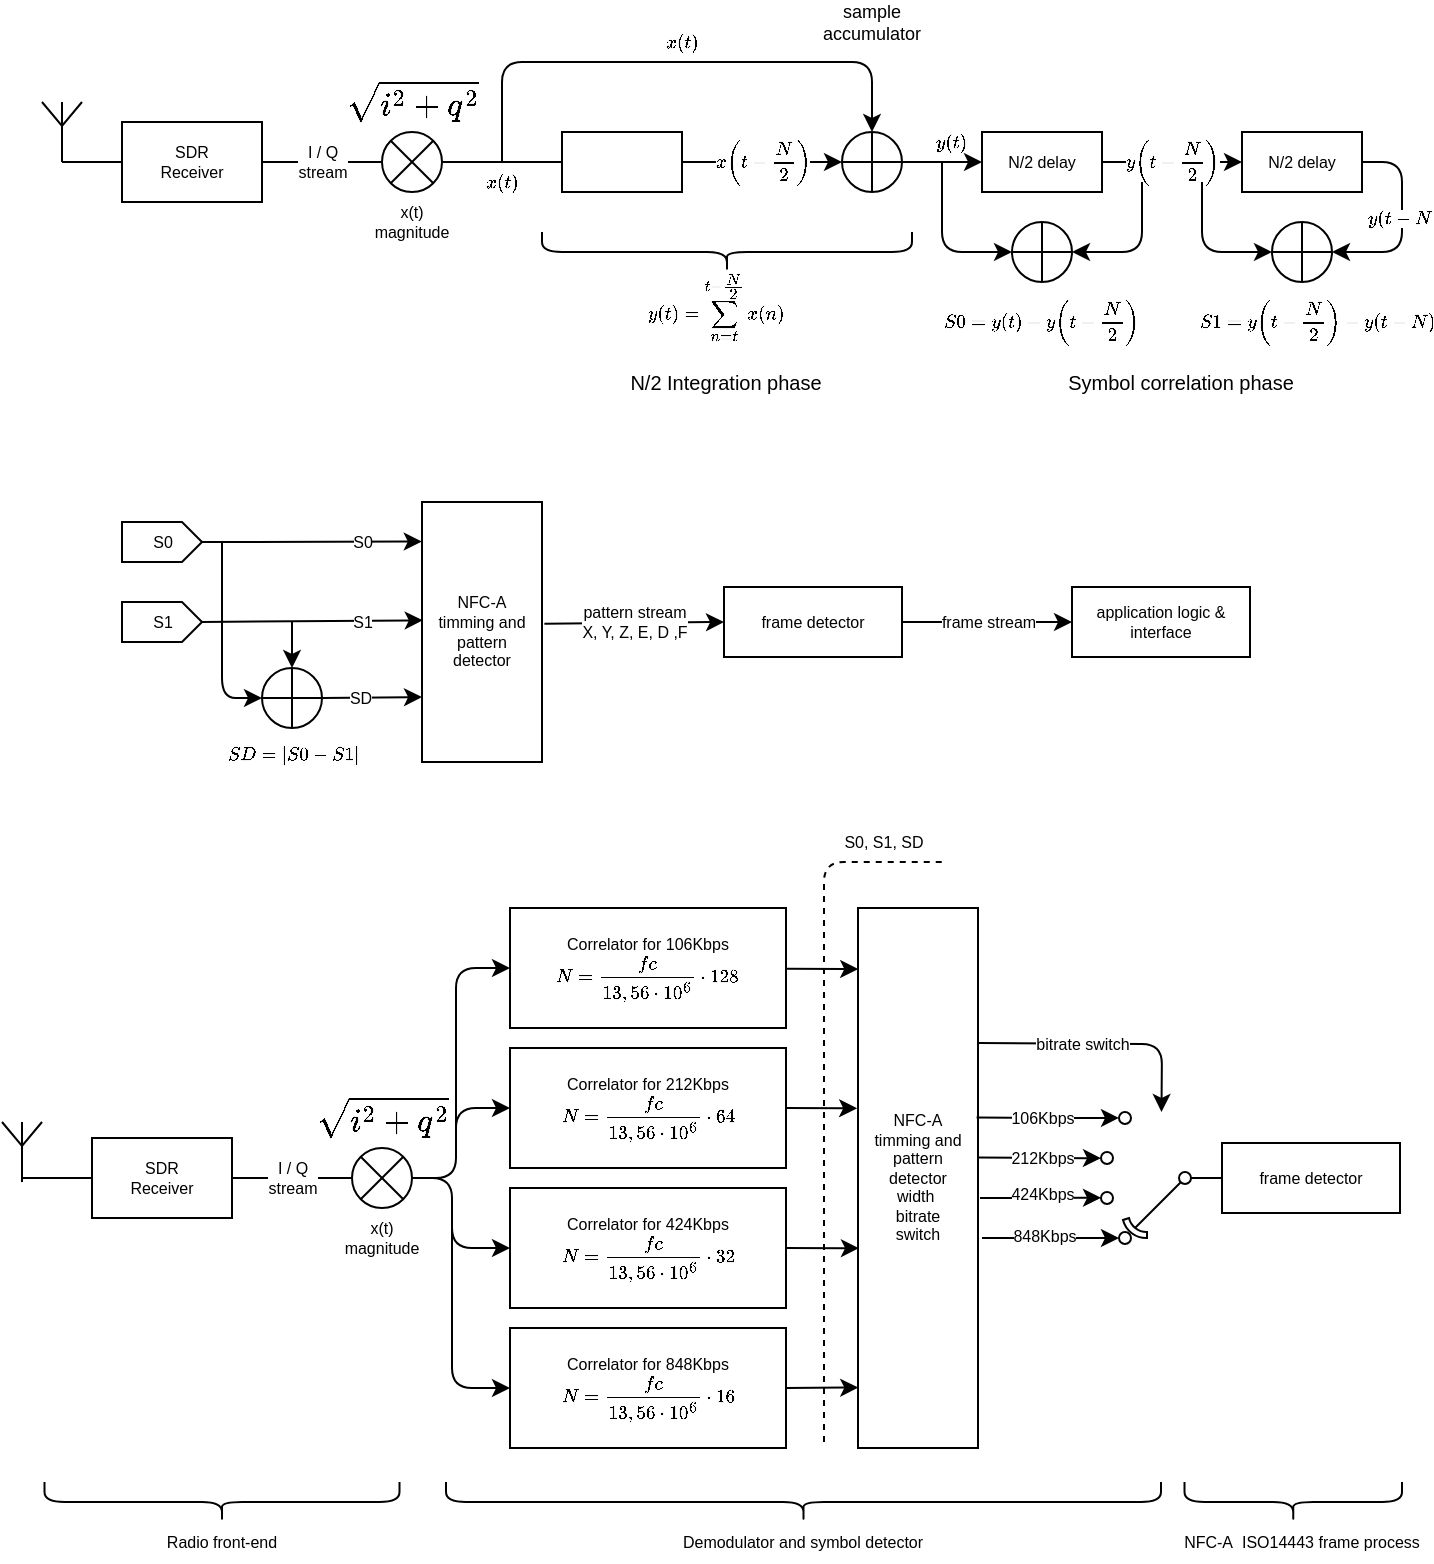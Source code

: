 <mxfile version="12.4.2" type="device" pages="1"><diagram id="KzecghBcAz45nVt6LYhF" name="Page-1"><mxGraphModel dx="805" dy="462" grid="0" gridSize="10" guides="1" tooltips="1" connect="1" arrows="1" fold="1" page="1" pageScale="1" pageWidth="827" pageHeight="1169" math="1" shadow="0"><root><mxCell id="0"/><mxCell id="1" parent="0"/><mxCell id="un3lmGQ74TTck5vZ8iia-1" value="" style="verticalLabelPosition=bottom;shadow=0;dashed=0;align=center;html=1;verticalAlign=top;shape=mxgraph.electrical.radio.aerial_-_antenna_1;" vertex="1" parent="1"><mxGeometry x="60" y="110" width="20" height="30" as="geometry"/></mxCell><mxCell id="un3lmGQ74TTck5vZ8iia-8" value="SDR&lt;br style=&quot;font-size: 8px;&quot;&gt;Receiver" style="rounded=0;whiteSpace=wrap;html=1;fontSize=8;" vertex="1" parent="1"><mxGeometry x="100" y="120" width="70" height="40" as="geometry"/></mxCell><mxCell id="un3lmGQ74TTck5vZ8iia-9" value="" style="endArrow=none;html=1;fontSize=8;entryX=0;entryY=0.5;entryDx=0;entryDy=0;exitX=0.5;exitY=1;exitDx=0;exitDy=0;exitPerimeter=0;" edge="1" parent="1" source="un3lmGQ74TTck5vZ8iia-1" target="un3lmGQ74TTck5vZ8iia-8"><mxGeometry width="50" height="50" relative="1" as="geometry"><mxPoint x="20" y="230" as="sourcePoint"/><mxPoint x="70" y="180" as="targetPoint"/></mxGeometry></mxCell><mxCell id="un3lmGQ74TTck5vZ8iia-11" value="&lt;span&gt;I / Q&lt;br&gt;stream&lt;/span&gt;" style="endArrow=none;html=1;fontSize=8;entryX=0;entryY=0.5;entryDx=0;entryDy=0;exitX=1;exitY=0.5;exitDx=0;exitDy=0;fontStyle=0" edge="1" parent="1" source="un3lmGQ74TTck5vZ8iia-8" target="un3lmGQ74TTck5vZ8iia-10"><mxGeometry width="50" height="50" relative="1" as="geometry"><mxPoint x="220" y="260" as="sourcePoint"/><mxPoint x="270" y="210" as="targetPoint"/></mxGeometry></mxCell><mxCell id="un3lmGQ74TTck5vZ8iia-15" value="`x(t)`" style="endArrow=none;html=1;fontSize=8;exitX=1;exitY=0.5;exitDx=0;exitDy=0;entryX=0;entryY=0.5;entryDx=0;entryDy=0;labelBorderColor=none;fontStyle=1" edge="1" parent="1" source="un3lmGQ74TTck5vZ8iia-10" target="un3lmGQ74TTck5vZ8iia-22"><mxGeometry y="-10" width="50" height="50" relative="1" as="geometry"><mxPoint x="250" y="230" as="sourcePoint"/><mxPoint x="297.5" y="140.0" as="targetPoint"/><mxPoint as="offset"/></mxGeometry></mxCell><mxCell id="un3lmGQ74TTck5vZ8iia-29" value="" style="group" vertex="1" connectable="0" parent="1"><mxGeometry x="320" y="125" width="60" height="30" as="geometry"/></mxCell><mxCell id="un3lmGQ74TTck5vZ8iia-23" value="" style="group" vertex="1" connectable="0" parent="un3lmGQ74TTck5vZ8iia-29"><mxGeometry width="60" height="30" as="geometry"/></mxCell><mxCell id="un3lmGQ74TTck5vZ8iia-17" value="N/2 delay" style="text;html=1;strokeColor=none;fillColor=none;align=center;verticalAlign=middle;whiteSpace=wrap;rounded=0;fontSize=8;" vertex="1" parent="un3lmGQ74TTck5vZ8iia-23"><mxGeometry x="8.571" y="5" width="42.857" height="20" as="geometry"/></mxCell><mxCell id="un3lmGQ74TTck5vZ8iia-22" value="" style="rounded=0;whiteSpace=wrap;html=1;fontSize=8;" vertex="1" parent="un3lmGQ74TTck5vZ8iia-23"><mxGeometry width="60" height="30" as="geometry"/></mxCell><mxCell id="un3lmGQ74TTck5vZ8iia-32" value="`x(t-N/2)`" style="endArrow=classic;html=1;fontSize=8;entryX=0;entryY=0.5;entryDx=0;entryDy=0;fontStyle=1;exitX=1;exitY=0.5;exitDx=0;exitDy=0;" edge="1" parent="1" source="un3lmGQ74TTck5vZ8iia-22" target="un3lmGQ74TTck5vZ8iia-31"><mxGeometry width="50" height="50" relative="1" as="geometry"><mxPoint x="390" y="140" as="sourcePoint"/><mxPoint x="441" y="140.0" as="targetPoint"/><mxPoint as="offset"/></mxGeometry></mxCell><mxCell id="un3lmGQ74TTck5vZ8iia-33" value="`x(t)`" style="endArrow=classic;html=1;fontSize=8;entryX=0.5;entryY=0;entryDx=0;entryDy=0;fontStyle=1" edge="1" parent="1" target="un3lmGQ74TTck5vZ8iia-31"><mxGeometry x="0.037" y="10" width="50" height="50" relative="1" as="geometry"><mxPoint x="290" y="140" as="sourcePoint"/><mxPoint x="450" y="150.0" as="targetPoint"/><Array as="points"><mxPoint x="290" y="90"/><mxPoint x="410" y="90"/><mxPoint x="475" y="90"/></Array><mxPoint as="offset"/></mxGeometry></mxCell><mxCell id="un3lmGQ74TTck5vZ8iia-37" value="" style="group;fontStyle=0" vertex="1" connectable="0" parent="1"><mxGeometry x="210" y="100" width="70" height="80" as="geometry"/></mxCell><mxCell id="un3lmGQ74TTck5vZ8iia-14" value="" style="group" vertex="1" connectable="0" parent="un3lmGQ74TTck5vZ8iia-37"><mxGeometry width="70" height="55" as="geometry"/></mxCell><mxCell id="un3lmGQ74TTck5vZ8iia-10" value="" style="shape=sumEllipse;perimeter=ellipsePerimeter;whiteSpace=wrap;html=1;backgroundOutline=1;fontSize=8;" vertex="1" parent="un3lmGQ74TTck5vZ8iia-14"><mxGeometry x="20" y="25" width="30" height="30" as="geometry"/></mxCell><mxCell id="un3lmGQ74TTck5vZ8iia-13" value="&lt;span style=&quot;font-family: &amp;#34;courier new&amp;#34; , &amp;#34;courier&amp;#34; , monospace ; font-size: 14px ; text-align: left ; background-color: rgb(255 , 255 , 255)&quot;&gt;`sqrt(i^2+q^2)`&lt;/span&gt;&lt;span style=&quot;font-family: &amp;#34;courier new&amp;#34; , &amp;#34;courier&amp;#34; , monospace ; font-size: 14px ; text-align: left ; background-color: rgb(255 , 255 , 255)&quot;&gt;&lt;br&gt;&lt;/span&gt;" style="text;html=1;strokeColor=none;fillColor=none;align=center;verticalAlign=middle;whiteSpace=wrap;rounded=0;fontSize=8;" vertex="1" parent="un3lmGQ74TTck5vZ8iia-14"><mxGeometry width="70" height="20" as="geometry"/></mxCell><mxCell id="un3lmGQ74TTck5vZ8iia-36" value="x(t)&lt;br&gt;magnitude" style="text;html=1;strokeColor=none;fillColor=none;align=center;verticalAlign=middle;whiteSpace=wrap;rounded=0;fontSize=8;" vertex="1" parent="un3lmGQ74TTck5vZ8iia-37"><mxGeometry x="15" y="60" width="40" height="20" as="geometry"/></mxCell><mxCell id="un3lmGQ74TTck5vZ8iia-31" value="" style="shape=orEllipse;perimeter=ellipsePerimeter;whiteSpace=wrap;html=1;backgroundOutline=1;fontSize=8;" vertex="1" parent="1"><mxGeometry x="460" y="125" width="30" height="30" as="geometry"/></mxCell><mxCell id="un3lmGQ74TTck5vZ8iia-34" value="&lt;span style=&quot;font-family: arial, helvetica, sans-serif; font-size: 8px; white-space: normal;&quot;&gt;`y(t)=sum_(n=t)^(t-N/2)x(n)`&lt;br style=&quot;font-size: 8px;&quot;&gt;&lt;/span&gt;" style="text;html=1;strokeColor=none;fillColor=none;align=center;verticalAlign=middle;whiteSpace=wrap;rounded=0;fontSize=8;" vertex="1" parent="1"><mxGeometry x="357" y="193" width="80" height="40" as="geometry"/></mxCell><mxCell id="un3lmGQ74TTck5vZ8iia-38" value="sample&lt;br style=&quot;font-size: 9px;&quot;&gt;accumulator" style="text;html=1;strokeColor=none;fillColor=none;align=center;verticalAlign=middle;whiteSpace=wrap;rounded=0;fontSize=9;" vertex="1" parent="1"><mxGeometry x="455" y="60" width="40" height="20" as="geometry"/></mxCell><mxCell id="un3lmGQ74TTck5vZ8iia-39" value="N/2 delay" style="rounded=0;whiteSpace=wrap;html=1;fontSize=8;" vertex="1" parent="1"><mxGeometry x="530" y="125" width="60" height="30" as="geometry"/></mxCell><mxCell id="un3lmGQ74TTck5vZ8iia-40" value="`y(t)`" style="endArrow=classic;html=1;fontSize=8;exitX=1;exitY=0.5;exitDx=0;exitDy=0;entryX=0;entryY=0.5;entryDx=0;entryDy=0;fontStyle=1" edge="1" parent="1" source="un3lmGQ74TTck5vZ8iia-31" target="un3lmGQ74TTck5vZ8iia-39"><mxGeometry x="0.2" y="10" width="50" height="50" relative="1" as="geometry"><mxPoint x="550" y="290" as="sourcePoint"/><mxPoint x="600" y="240" as="targetPoint"/><mxPoint as="offset"/></mxGeometry></mxCell><mxCell id="un3lmGQ74TTck5vZ8iia-41" value="N/2 delay" style="rounded=0;whiteSpace=wrap;html=1;fontSize=8;" vertex="1" parent="1"><mxGeometry x="660" y="125" width="60" height="30" as="geometry"/></mxCell><mxCell id="un3lmGQ74TTck5vZ8iia-42" value="`y(t-N/2)`" style="endArrow=classic;html=1;fontSize=8;exitX=1;exitY=0.5;exitDx=0;exitDy=0;fontStyle=1" edge="1" parent="1" source="un3lmGQ74TTck5vZ8iia-39" target="un3lmGQ74TTck5vZ8iia-41"><mxGeometry width="50" height="50" relative="1" as="geometry"><mxPoint x="670" y="250" as="sourcePoint"/><mxPoint x="720" y="200" as="targetPoint"/></mxGeometry></mxCell><mxCell id="un3lmGQ74TTck5vZ8iia-44" value="" style="shape=orEllipse;perimeter=ellipsePerimeter;whiteSpace=wrap;html=1;backgroundOutline=1;fontSize=8;" vertex="1" parent="1"><mxGeometry x="545" y="170" width="30" height="30" as="geometry"/></mxCell><mxCell id="un3lmGQ74TTck5vZ8iia-48" value="" style="endArrow=classic;html=1;fontSize=8;entryX=0;entryY=0.5;entryDx=0;entryDy=0;" edge="1" parent="1" target="un3lmGQ74TTck5vZ8iia-44"><mxGeometry width="50" height="50" relative="1" as="geometry"><mxPoint x="510" y="140" as="sourcePoint"/><mxPoint x="400" y="340" as="targetPoint"/><Array as="points"><mxPoint x="510" y="185"/></Array></mxGeometry></mxCell><mxCell id="un3lmGQ74TTck5vZ8iia-51" value="" style="shape=orEllipse;perimeter=ellipsePerimeter;whiteSpace=wrap;html=1;backgroundOutline=1;fontSize=8;" vertex="1" parent="1"><mxGeometry x="675" y="170" width="30" height="30" as="geometry"/></mxCell><mxCell id="un3lmGQ74TTck5vZ8iia-55" value="" style="endArrow=classic;html=1;fontSize=8;entryX=0;entryY=0.5;entryDx=0;entryDy=0;" edge="1" parent="1" target="un3lmGQ74TTck5vZ8iia-51"><mxGeometry width="50" height="50" relative="1" as="geometry"><mxPoint x="640" y="150" as="sourcePoint"/><mxPoint x="680" y="290" as="targetPoint"/><Array as="points"><mxPoint x="640" y="185"/></Array></mxGeometry></mxCell><mxCell id="un3lmGQ74TTck5vZ8iia-56" value="" style="endArrow=classic;html=1;fontSize=8;entryX=1;entryY=0.5;entryDx=0;entryDy=0;" edge="1" parent="1" target="un3lmGQ74TTck5vZ8iia-44"><mxGeometry width="50" height="50" relative="1" as="geometry"><mxPoint x="610" y="150" as="sourcePoint"/><mxPoint x="330" y="300" as="targetPoint"/><Array as="points"><mxPoint x="610" y="185"/></Array></mxGeometry></mxCell><mxCell id="un3lmGQ74TTck5vZ8iia-59" value="`y(t-N)`" style="endArrow=classic;html=1;fontSize=8;exitX=1;exitY=0.5;exitDx=0;exitDy=0;entryX=1;entryY=0.5;entryDx=0;entryDy=0;fontStyle=0" edge="1" parent="1" source="un3lmGQ74TTck5vZ8iia-41" target="un3lmGQ74TTck5vZ8iia-51"><mxGeometry x="-0.048" width="50" height="50" relative="1" as="geometry"><mxPoint x="750" y="270" as="sourcePoint"/><mxPoint x="800" y="220" as="targetPoint"/><Array as="points"><mxPoint x="740" y="140"/><mxPoint x="740" y="185"/></Array><mxPoint as="offset"/></mxGeometry></mxCell><mxCell id="un3lmGQ74TTck5vZ8iia-60" value="`S0=y(t)-y(t-N/2)`" style="text;html=1;strokeColor=none;fillColor=none;align=center;verticalAlign=middle;whiteSpace=wrap;rounded=0;fontSize=8;" vertex="1" parent="1"><mxGeometry x="515" y="210" width="90" height="20" as="geometry"/></mxCell><mxCell id="un3lmGQ74TTck5vZ8iia-61" value="" style="shape=curlyBracket;whiteSpace=wrap;html=1;rounded=1;fontSize=7;rotation=-90;" vertex="1" parent="1"><mxGeometry x="392.5" y="92.5" width="20" height="185" as="geometry"/></mxCell><mxCell id="un3lmGQ74TTck5vZ8iia-63" value="`S1=y(t-N/2)-y(t-N)`" style="text;html=1;strokeColor=none;fillColor=none;align=center;verticalAlign=middle;whiteSpace=wrap;rounded=0;fontSize=8;" vertex="1" parent="1"><mxGeometry x="650" y="210" width="95" height="20" as="geometry"/></mxCell><mxCell id="un3lmGQ74TTck5vZ8iia-67" value="N/2 Integration phase" style="text;html=1;strokeColor=none;fillColor=none;align=center;verticalAlign=middle;whiteSpace=wrap;rounded=0;fontSize=10;" vertex="1" parent="1"><mxGeometry x="347.5" y="240" width="107.5" height="20" as="geometry"/></mxCell><mxCell id="un3lmGQ74TTck5vZ8iia-68" value="Symbol correlation phase" style="text;html=1;strokeColor=none;fillColor=none;align=center;verticalAlign=middle;whiteSpace=wrap;rounded=0;fontSize=10;" vertex="1" parent="1"><mxGeometry x="567.5" y="240" width="122.5" height="20" as="geometry"/></mxCell><mxCell id="un3lmGQ74TTck5vZ8iia-69" value="NFC-A&lt;br&gt;timming and&lt;br&gt;pattern&lt;br&gt;detector" style="rounded=0;whiteSpace=wrap;html=1;fontSize=8;" vertex="1" parent="1"><mxGeometry x="250" y="310" width="60" height="130" as="geometry"/></mxCell><mxCell id="un3lmGQ74TTck5vZ8iia-71" value="S0" style="html=1;shadow=0;dashed=0;align=center;verticalAlign=middle;shape=mxgraph.arrows2.arrow;dy=0;dx=10;notch=0;fontSize=8;" vertex="1" parent="1"><mxGeometry x="100" y="320" width="40" height="20" as="geometry"/></mxCell><mxCell id="un3lmGQ74TTck5vZ8iia-72" value="S1" style="html=1;shadow=0;dashed=0;align=center;verticalAlign=middle;shape=mxgraph.arrows2.arrow;dy=0;dx=10;notch=0;fontSize=8;" vertex="1" parent="1"><mxGeometry x="100" y="360" width="40" height="20" as="geometry"/></mxCell><mxCell id="un3lmGQ74TTck5vZ8iia-73" value="" style="shape=orEllipse;perimeter=ellipsePerimeter;whiteSpace=wrap;html=1;backgroundOutline=1;fontSize=8;" vertex="1" parent="1"><mxGeometry x="170" y="393" width="30" height="30" as="geometry"/></mxCell><mxCell id="un3lmGQ74TTck5vZ8iia-74" value="" style="endArrow=classic;html=1;fontSize=8;exitX=1;exitY=0.5;exitDx=0;exitDy=0;exitPerimeter=0;entryX=-0.002;entryY=0.152;entryDx=0;entryDy=0;entryPerimeter=0;" edge="1" parent="1" source="un3lmGQ74TTck5vZ8iia-71" target="un3lmGQ74TTck5vZ8iia-69"><mxGeometry width="50" height="50" relative="1" as="geometry"><mxPoint x="200" y="370" as="sourcePoint"/><mxPoint x="270" y="343" as="targetPoint"/></mxGeometry></mxCell><mxCell id="un3lmGQ74TTck5vZ8iia-77" value="S0" style="text;html=1;align=center;verticalAlign=middle;resizable=0;points=[];;labelBackgroundColor=#ffffff;fontSize=8;" vertex="1" connectable="0" parent="un3lmGQ74TTck5vZ8iia-74"><mxGeometry x="0.313" y="-2" relative="1" as="geometry"><mxPoint x="8" y="-1.84" as="offset"/></mxGeometry></mxCell><mxCell id="un3lmGQ74TTck5vZ8iia-75" value="" style="endArrow=classic;html=1;fontSize=8;exitX=1;exitY=0.5;exitDx=0;exitDy=0;exitPerimeter=0;entryX=0.006;entryY=0.455;entryDx=0;entryDy=0;entryPerimeter=0;" edge="1" parent="1" source="un3lmGQ74TTck5vZ8iia-72" target="un3lmGQ74TTck5vZ8iia-69"><mxGeometry width="50" height="50" relative="1" as="geometry"><mxPoint x="160" y="350" as="sourcePoint"/><mxPoint x="280" y="352.5" as="targetPoint"/></mxGeometry></mxCell><mxCell id="un3lmGQ74TTck5vZ8iia-78" value="S1" style="text;html=1;align=center;verticalAlign=middle;resizable=0;points=[];;labelBackgroundColor=#ffffff;fontSize=8;" vertex="1" connectable="0" parent="un3lmGQ74TTck5vZ8iia-75"><mxGeometry x="0.374" relative="1" as="geometry"><mxPoint x="4" y="0.59" as="offset"/></mxGeometry></mxCell><mxCell id="un3lmGQ74TTck5vZ8iia-76" value="" style="endArrow=classic;html=1;fontSize=8;entryX=0;entryY=0.75;entryDx=0;entryDy=0;exitX=1;exitY=0.5;exitDx=0;exitDy=0;" edge="1" parent="1" source="un3lmGQ74TTck5vZ8iia-73" target="un3lmGQ74TTck5vZ8iia-69"><mxGeometry width="50" height="50" relative="1" as="geometry"><mxPoint x="190" y="440" as="sourcePoint"/><mxPoint x="240" y="390" as="targetPoint"/></mxGeometry></mxCell><mxCell id="un3lmGQ74TTck5vZ8iia-79" value="SD" style="text;html=1;align=center;verticalAlign=middle;resizable=0;points=[];;labelBackgroundColor=#ffffff;fontSize=8;" vertex="1" connectable="0" parent="un3lmGQ74TTck5vZ8iia-76"><mxGeometry x="-0.24" relative="1" as="geometry"><mxPoint as="offset"/></mxGeometry></mxCell><mxCell id="un3lmGQ74TTck5vZ8iia-80" value="" style="endArrow=classic;html=1;fontSize=8;entryX=0.5;entryY=0;entryDx=0;entryDy=0;" edge="1" parent="1" target="un3lmGQ74TTck5vZ8iia-73"><mxGeometry width="50" height="50" relative="1" as="geometry"><mxPoint x="185" y="370" as="sourcePoint"/><mxPoint x="200" y="250" as="targetPoint"/></mxGeometry></mxCell><mxCell id="un3lmGQ74TTck5vZ8iia-81" value="" style="endArrow=classic;html=1;fontSize=8;entryX=0;entryY=0.5;entryDx=0;entryDy=0;" edge="1" parent="1" target="un3lmGQ74TTck5vZ8iia-73"><mxGeometry width="50" height="50" relative="1" as="geometry"><mxPoint x="150" y="330" as="sourcePoint"/><mxPoint x="195" y="403" as="targetPoint"/><Array as="points"><mxPoint x="150" y="408"/></Array></mxGeometry></mxCell><mxCell id="un3lmGQ74TTck5vZ8iia-82" value="frame detector" style="rounded=0;whiteSpace=wrap;html=1;fontSize=8;" vertex="1" parent="1"><mxGeometry x="401" y="352.5" width="89" height="35" as="geometry"/></mxCell><mxCell id="un3lmGQ74TTck5vZ8iia-83" value="pattern stream&lt;br&gt;X, Y, Z, E, D ,F" style="endArrow=classic;html=1;fontSize=8;exitX=1.02;exitY=0.468;exitDx=0;exitDy=0;exitPerimeter=0;entryX=0;entryY=0.5;entryDx=0;entryDy=0;" edge="1" parent="1" source="un3lmGQ74TTck5vZ8iia-69" target="un3lmGQ74TTck5vZ8iia-82"><mxGeometry width="50" height="50" relative="1" as="geometry"><mxPoint x="400" y="470" as="sourcePoint"/><mxPoint x="450" y="420" as="targetPoint"/></mxGeometry></mxCell><mxCell id="un3lmGQ74TTck5vZ8iia-84" value="application logic &amp;amp;&lt;br&gt;interface" style="rounded=0;whiteSpace=wrap;html=1;fontSize=8;" vertex="1" parent="1"><mxGeometry x="575" y="352.5" width="89" height="35" as="geometry"/></mxCell><mxCell id="un3lmGQ74TTck5vZ8iia-85" value="frame stream" style="endArrow=classic;html=1;fontSize=8;entryX=0;entryY=0.5;entryDx=0;entryDy=0;exitX=1;exitY=0.5;exitDx=0;exitDy=0;" edge="1" parent="1" source="un3lmGQ74TTck5vZ8iia-82" target="un3lmGQ74TTck5vZ8iia-84"><mxGeometry width="50" height="50" relative="1" as="geometry"><mxPoint x="520" y="360" as="sourcePoint"/><mxPoint x="560" y="430" as="targetPoint"/></mxGeometry></mxCell><mxCell id="un3lmGQ74TTck5vZ8iia-86" value="`SD=abs(S0-S1)`" style="text;html=1;strokeColor=none;fillColor=none;align=center;verticalAlign=middle;whiteSpace=wrap;rounded=0;fontSize=8;" vertex="1" parent="1"><mxGeometry x="146.5" y="426" width="77" height="20" as="geometry"/></mxCell><mxCell id="un3lmGQ74TTck5vZ8iia-87" value="Correlator for 106Kbps&lt;br&gt;`N=(fc)/(13,56*10^6)*128`" style="rounded=0;whiteSpace=wrap;html=1;fontSize=8;" vertex="1" parent="1"><mxGeometry x="294" y="513" width="138" height="60" as="geometry"/></mxCell><mxCell id="un3lmGQ74TTck5vZ8iia-88" value="Correlator for 212Kbps&lt;br&gt;`N=(fc)/(13,56*10^6)*64`" style="rounded=0;whiteSpace=wrap;html=1;fontSize=8;" vertex="1" parent="1"><mxGeometry x="294" y="583" width="138" height="60" as="geometry"/></mxCell><mxCell id="un3lmGQ74TTck5vZ8iia-89" value="Correlator for 424Kbps&lt;br&gt;`N=(fc)/(13,56*10^6)*32`" style="rounded=0;whiteSpace=wrap;html=1;fontSize=8;" vertex="1" parent="1"><mxGeometry x="294" y="653" width="138" height="60" as="geometry"/></mxCell><mxCell id="un3lmGQ74TTck5vZ8iia-90" value="" style="verticalLabelPosition=bottom;shadow=0;dashed=0;align=center;html=1;verticalAlign=top;shape=mxgraph.electrical.radio.aerial_-_antenna_1;" vertex="1" parent="1"><mxGeometry x="40" y="620" width="20" height="30" as="geometry"/></mxCell><mxCell id="un3lmGQ74TTck5vZ8iia-91" value="SDR&lt;br style=&quot;font-size: 8px;&quot;&gt;Receiver" style="rounded=0;whiteSpace=wrap;html=1;fontSize=8;" vertex="1" parent="1"><mxGeometry x="85" y="628" width="70" height="40" as="geometry"/></mxCell><mxCell id="un3lmGQ74TTck5vZ8iia-92" value="" style="endArrow=none;html=1;fontSize=8;entryX=0;entryY=0.5;entryDx=0;entryDy=0;" edge="1" parent="1" target="un3lmGQ74TTck5vZ8iia-91"><mxGeometry width="50" height="50" relative="1" as="geometry"><mxPoint x="50" y="648" as="sourcePoint"/><mxPoint x="55" y="693" as="targetPoint"/></mxGeometry></mxCell><mxCell id="un3lmGQ74TTck5vZ8iia-93" value="&lt;span&gt;I / Q&lt;br&gt;stream&lt;/span&gt;" style="endArrow=none;html=1;fontSize=8;entryX=0;entryY=0.5;entryDx=0;entryDy=0;exitX=1;exitY=0.5;exitDx=0;exitDy=0;fontStyle=0" edge="1" parent="1" source="un3lmGQ74TTck5vZ8iia-91"><mxGeometry width="50" height="50" relative="1" as="geometry"><mxPoint x="205" y="773" as="sourcePoint"/><mxPoint x="215" y="648" as="targetPoint"/></mxGeometry></mxCell><mxCell id="un3lmGQ74TTck5vZ8iia-99" value="NFC-A&lt;br&gt;timming and&lt;br&gt;pattern&lt;br&gt;detector&lt;br&gt;width&amp;nbsp;&lt;br&gt;bitrate&lt;br&gt;switch" style="rounded=0;whiteSpace=wrap;html=1;fontSize=8;" vertex="1" parent="1"><mxGeometry x="468" y="513" width="60" height="270" as="geometry"/></mxCell><mxCell id="un3lmGQ74TTck5vZ8iia-100" value="" style="endArrow=classic;html=1;fontSize=8;entryX=0.002;entryY=0.113;entryDx=0;entryDy=0;entryPerimeter=0;" edge="1" parent="1" source="un3lmGQ74TTck5vZ8iia-87" target="un3lmGQ74TTck5vZ8iia-99"><mxGeometry width="50" height="50" relative="1" as="geometry"><mxPoint x="452" y="503" as="sourcePoint"/><mxPoint x="502" y="453" as="targetPoint"/></mxGeometry></mxCell><mxCell id="un3lmGQ74TTck5vZ8iia-101" value="" style="endArrow=classic;html=1;fontSize=8;exitX=1;exitY=0.5;exitDx=0;exitDy=0;entryX=-0.007;entryY=0.371;entryDx=0;entryDy=0;entryPerimeter=0;" edge="1" parent="1" source="un3lmGQ74TTck5vZ8iia-88" target="un3lmGQ74TTck5vZ8iia-99"><mxGeometry width="50" height="50" relative="1" as="geometry"><mxPoint x="422" y="793" as="sourcePoint"/><mxPoint x="502" y="763" as="targetPoint"/></mxGeometry></mxCell><mxCell id="un3lmGQ74TTck5vZ8iia-102" value="" style="endArrow=classic;html=1;fontSize=8;exitX=1;exitY=0.5;exitDx=0;exitDy=0;entryX=0.008;entryY=0.63;entryDx=0;entryDy=0;entryPerimeter=0;" edge="1" parent="1" source="un3lmGQ74TTck5vZ8iia-89" target="un3lmGQ74TTck5vZ8iia-99"><mxGeometry width="50" height="50" relative="1" as="geometry"><mxPoint x="432" y="793" as="sourcePoint"/><mxPoint x="482" y="743" as="targetPoint"/></mxGeometry></mxCell><mxCell id="un3lmGQ74TTck5vZ8iia-103" value="" style="pointerEvents=1;verticalLabelPosition=bottom;shadow=0;dashed=0;align=center;html=1;verticalAlign=top;shape=mxgraph.electrical.electro-mechanical.shorting_selector;fontSize=8;rotation=-180;" vertex="1" parent="1"><mxGeometry x="589.5" y="615" width="60" height="66" as="geometry"/></mxCell><mxCell id="un3lmGQ74TTck5vZ8iia-104" value="Correlator for 848Kbps&lt;br&gt;`N=(fc)/(13,56*10^6)*16`" style="rounded=0;whiteSpace=wrap;html=1;fontSize=8;" vertex="1" parent="1"><mxGeometry x="294" y="723" width="138" height="60" as="geometry"/></mxCell><mxCell id="un3lmGQ74TTck5vZ8iia-105" value="" style="endArrow=classic;html=1;fontSize=8;exitX=1;exitY=0.5;exitDx=0;exitDy=0;entryX=0.002;entryY=0.888;entryDx=0;entryDy=0;entryPerimeter=0;" edge="1" parent="1" source="un3lmGQ74TTck5vZ8iia-104" target="un3lmGQ74TTck5vZ8iia-99"><mxGeometry width="50" height="50" relative="1" as="geometry"><mxPoint x="442" y="693" as="sourcePoint"/><mxPoint x="502.48" y="693.1" as="targetPoint"/></mxGeometry></mxCell><mxCell id="un3lmGQ74TTck5vZ8iia-112" value="" style="endArrow=classic;html=1;fontSize=8;entryX=0;entryY=0.5;entryDx=0;entryDy=0;" edge="1" parent="1" target="un3lmGQ74TTck5vZ8iia-87"><mxGeometry width="50" height="50" relative="1" as="geometry"><mxPoint x="267" y="625" as="sourcePoint"/><mxPoint x="254" y="553" as="targetPoint"/><Array as="points"><mxPoint x="267" y="543"/></Array></mxGeometry></mxCell><mxCell id="un3lmGQ74TTck5vZ8iia-113" value="" style="endArrow=classic;html=1;fontSize=8;entryX=0;entryY=0.5;entryDx=0;entryDy=0;exitX=1;exitY=0.5;exitDx=0;exitDy=0;" edge="1" parent="1" target="un3lmGQ74TTck5vZ8iia-89"><mxGeometry width="50" height="50" relative="1" as="geometry"><mxPoint x="245" y="648" as="sourcePoint"/><mxPoint x="90" y="804" as="targetPoint"/><Array as="points"><mxPoint x="265" y="648"/><mxPoint x="265" y="683"/></Array></mxGeometry></mxCell><mxCell id="un3lmGQ74TTck5vZ8iia-114" value="" style="endArrow=classic;html=1;fontSize=8;exitX=1;exitY=0.5;exitDx=0;exitDy=0;entryX=0;entryY=0.5;entryDx=0;entryDy=0;" edge="1" parent="1" target="un3lmGQ74TTck5vZ8iia-88"><mxGeometry width="50" height="50" relative="1" as="geometry"><mxPoint x="245" y="648" as="sourcePoint"/><mxPoint x="83" y="882" as="targetPoint"/><Array as="points"><mxPoint x="267" y="648"/><mxPoint x="267" y="613"/></Array></mxGeometry></mxCell><mxCell id="un3lmGQ74TTck5vZ8iia-115" value="" style="endArrow=classic;html=1;fontSize=8;entryX=0;entryY=0.5;entryDx=0;entryDy=0;" edge="1" parent="1" target="un3lmGQ74TTck5vZ8iia-104"><mxGeometry width="50" height="50" relative="1" as="geometry"><mxPoint x="265" y="668" as="sourcePoint"/><mxPoint x="209" y="781" as="targetPoint"/><Array as="points"><mxPoint x="265" y="753"/></Array></mxGeometry></mxCell><mxCell id="un3lmGQ74TTck5vZ8iia-117" value="106Kbps" style="endArrow=classic;html=1;fontSize=8;entryX=0.85;entryY=0.955;entryDx=0;entryDy=0;entryPerimeter=0;exitX=0.988;exitY=0.388;exitDx=0;exitDy=0;exitPerimeter=0;" edge="1" parent="1" source="un3lmGQ74TTck5vZ8iia-99" target="un3lmGQ74TTck5vZ8iia-103"><mxGeometry x="-0.081" width="50" height="50" relative="1" as="geometry"><mxPoint x="558" y="598" as="sourcePoint"/><mxPoint x="608" y="548" as="targetPoint"/><Array as="points"><mxPoint x="555" y="618"/></Array><mxPoint as="offset"/></mxGeometry></mxCell><mxCell id="un3lmGQ74TTck5vZ8iia-118" value="212Kbps" style="endArrow=classic;html=1;fontSize=8;exitX=1;exitY=0.462;exitDx=0;exitDy=0;exitPerimeter=0;entryX=1;entryY=0.65;entryDx=0;entryDy=0;entryPerimeter=0;" edge="1" parent="1" source="un3lmGQ74TTck5vZ8iia-99" target="un3lmGQ74TTck5vZ8iia-103"><mxGeometry x="0.041" width="50" height="50" relative="1" as="geometry"><mxPoint x="537.28" y="627.76" as="sourcePoint"/><mxPoint x="566" y="638" as="targetPoint"/><mxPoint as="offset"/></mxGeometry></mxCell><mxCell id="un3lmGQ74TTck5vZ8iia-119" value="" style="endArrow=classic;html=1;fontSize=8;entryX=1;entryY=0.35;entryDx=0;entryDy=0;entryPerimeter=0;" edge="1" parent="1" target="un3lmGQ74TTck5vZ8iia-103"><mxGeometry width="50" height="50" relative="1" as="geometry"><mxPoint x="529" y="658" as="sourcePoint"/><mxPoint x="576" y="648" as="targetPoint"/></mxGeometry></mxCell><mxCell id="un3lmGQ74TTck5vZ8iia-121" value="424Kbps" style="text;html=1;align=center;verticalAlign=middle;resizable=0;points=[];;labelBackgroundColor=#ffffff;fontSize=8;" vertex="1" connectable="0" parent="un3lmGQ74TTck5vZ8iia-119"><mxGeometry x="-0.263" relative="1" as="geometry"><mxPoint x="8.71" y="-1.96" as="offset"/></mxGeometry></mxCell><mxCell id="un3lmGQ74TTck5vZ8iia-120" value="" style="endArrow=classic;html=1;fontSize=8;entryX=0.85;entryY=0.045;entryDx=0;entryDy=0;entryPerimeter=0;" edge="1" parent="1" target="un3lmGQ74TTck5vZ8iia-103"><mxGeometry width="50" height="50" relative="1" as="geometry"><mxPoint x="530" y="678" as="sourcePoint"/><mxPoint x="578" y="667.9" as="targetPoint"/></mxGeometry></mxCell><mxCell id="un3lmGQ74TTck5vZ8iia-122" value="848Kbps" style="text;html=1;align=center;verticalAlign=middle;resizable=0;points=[];;labelBackgroundColor=#ffffff;fontSize=8;" vertex="1" connectable="0" parent="un3lmGQ74TTck5vZ8iia-120"><mxGeometry x="-0.245" relative="1" as="geometry"><mxPoint x="4.29" y="-1.01" as="offset"/></mxGeometry></mxCell><mxCell id="un3lmGQ74TTck5vZ8iia-123" value="bitrate switch" style="endArrow=classic;html=1;fontSize=8;exitX=1;exitY=0.25;exitDx=0;exitDy=0;" edge="1" parent="1" source="un3lmGQ74TTck5vZ8iia-99" target="un3lmGQ74TTck5vZ8iia-103"><mxGeometry x="-0.175" width="50" height="50" relative="1" as="geometry"><mxPoint x="590" y="585" as="sourcePoint"/><mxPoint x="640" y="535" as="targetPoint"/><Array as="points"><mxPoint x="620" y="581"/></Array><mxPoint as="offset"/></mxGeometry></mxCell><mxCell id="un3lmGQ74TTck5vZ8iia-124" value="frame detector" style="rounded=0;whiteSpace=wrap;html=1;fontSize=8;" vertex="1" parent="1"><mxGeometry x="650" y="630.5" width="89" height="35" as="geometry"/></mxCell><mxCell id="un3lmGQ74TTck5vZ8iia-129" value="" style="shape=curlyBracket;whiteSpace=wrap;html=1;rounded=1;fontSize=8;rotation=-90;" vertex="1" parent="1"><mxGeometry x="430.75" y="631.25" width="20" height="357.5" as="geometry"/></mxCell><mxCell id="un3lmGQ74TTck5vZ8iia-131" value="" style="shape=curlyBracket;whiteSpace=wrap;html=1;rounded=1;fontSize=8;rotation=-90;" vertex="1" parent="1"><mxGeometry x="140" y="721.25" width="20" height="177.5" as="geometry"/></mxCell><mxCell id="un3lmGQ74TTck5vZ8iia-132" value="Radio front-end" style="text;html=1;strokeColor=none;fillColor=none;align=center;verticalAlign=middle;whiteSpace=wrap;rounded=0;fontSize=8;" vertex="1" parent="1"><mxGeometry x="120" y="820" width="60" height="20" as="geometry"/></mxCell><mxCell id="un3lmGQ74TTck5vZ8iia-133" value="Demodulator and symbol detector" style="text;html=1;strokeColor=none;fillColor=none;align=center;verticalAlign=middle;whiteSpace=wrap;rounded=0;fontSize=8;" vertex="1" parent="1"><mxGeometry x="375.38" y="820" width="130.75" height="20" as="geometry"/></mxCell><mxCell id="un3lmGQ74TTck5vZ8iia-134" value="" style="shape=curlyBracket;whiteSpace=wrap;html=1;rounded=1;fontSize=8;rotation=-90;" vertex="1" parent="1"><mxGeometry x="675.63" y="755.63" width="20" height="108.75" as="geometry"/></mxCell><mxCell id="un3lmGQ74TTck5vZ8iia-135" value="NFC-A&amp;nbsp; ISO14443 frame process" style="text;html=1;strokeColor=none;fillColor=none;align=center;verticalAlign=middle;whiteSpace=wrap;rounded=0;fontSize=8;" vertex="1" parent="1"><mxGeometry x="625" y="820" width="130" height="20" as="geometry"/></mxCell><mxCell id="un3lmGQ74TTck5vZ8iia-139" value="" style="endArrow=none;dashed=1;html=1;fontSize=8;entryX=1;entryY=1;entryDx=0;entryDy=0;" edge="1" parent="1" target="un3lmGQ74TTck5vZ8iia-141"><mxGeometry width="50" height="50" relative="1" as="geometry"><mxPoint x="451" y="780" as="sourcePoint"/><mxPoint x="500" y="490" as="targetPoint"/><Array as="points"><mxPoint x="451" y="490"/></Array></mxGeometry></mxCell><mxCell id="un3lmGQ74TTck5vZ8iia-141" value="S0, S1, SD" style="text;html=1;strokeColor=none;fillColor=none;align=center;verticalAlign=middle;whiteSpace=wrap;rounded=0;fontSize=8;" vertex="1" parent="1"><mxGeometry x="450.75" y="470" width="60" height="20" as="geometry"/></mxCell><mxCell id="un3lmGQ74TTck5vZ8iia-142" value="" style="group;fontStyle=0" vertex="1" connectable="0" parent="1"><mxGeometry x="195" y="608" width="70" height="80" as="geometry"/></mxCell><mxCell id="un3lmGQ74TTck5vZ8iia-143" value="" style="group" vertex="1" connectable="0" parent="un3lmGQ74TTck5vZ8iia-142"><mxGeometry width="70" height="55" as="geometry"/></mxCell><mxCell id="un3lmGQ74TTck5vZ8iia-144" value="" style="shape=sumEllipse;perimeter=ellipsePerimeter;whiteSpace=wrap;html=1;backgroundOutline=1;fontSize=8;" vertex="1" parent="un3lmGQ74TTck5vZ8iia-143"><mxGeometry x="20" y="25" width="30" height="30" as="geometry"/></mxCell><mxCell id="un3lmGQ74TTck5vZ8iia-145" value="&lt;span style=&quot;font-family: &amp;#34;courier new&amp;#34; , &amp;#34;courier&amp;#34; , monospace ; font-size: 14px ; text-align: left ; background-color: rgb(255 , 255 , 255)&quot;&gt;`sqrt(i^2+q^2)`&lt;/span&gt;&lt;span style=&quot;font-family: &amp;#34;courier new&amp;#34; , &amp;#34;courier&amp;#34; , monospace ; font-size: 14px ; text-align: left ; background-color: rgb(255 , 255 , 255)&quot;&gt;&lt;br&gt;&lt;/span&gt;" style="text;html=1;strokeColor=none;fillColor=none;align=center;verticalAlign=middle;whiteSpace=wrap;rounded=0;fontSize=8;" vertex="1" parent="un3lmGQ74TTck5vZ8iia-143"><mxGeometry width="70" height="20" as="geometry"/></mxCell><mxCell id="un3lmGQ74TTck5vZ8iia-146" value="x(t)&lt;br&gt;magnitude" style="text;html=1;strokeColor=none;fillColor=none;align=center;verticalAlign=middle;whiteSpace=wrap;rounded=0;fontSize=8;" vertex="1" parent="un3lmGQ74TTck5vZ8iia-142"><mxGeometry x="15" y="60" width="40" height="20" as="geometry"/></mxCell></root></mxGraphModel></diagram></mxfile>